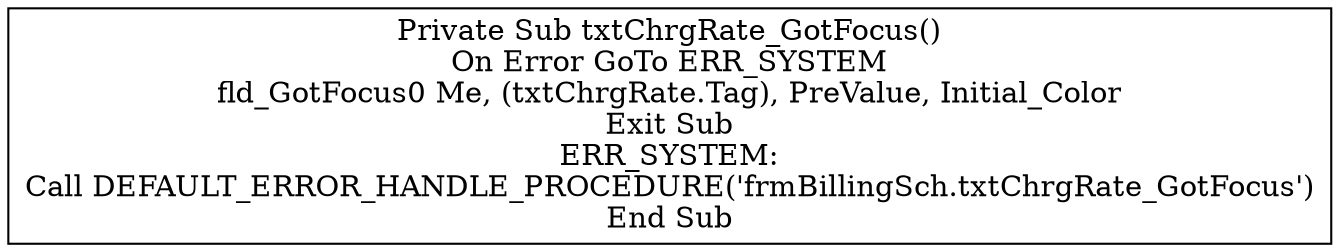 digraph G{
Node_1 [ label ="Private Sub txtChrgRate_GotFocus()\nOn Error GoTo ERR_SYSTEM\nfld_GotFocus0 Me, (txtChrgRate.Tag), PreValue, Initial_Color\nExit Sub\nERR_SYSTEM:\nCall DEFAULT_ERROR_HANDLE_PROCEDURE('frmBillingSch.txtChrgRate_GotFocus')\nEnd Sub",shape="box"];
}

